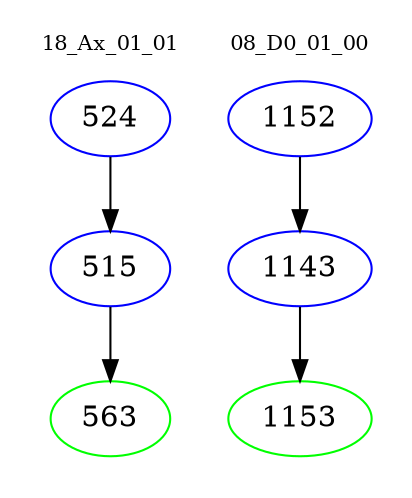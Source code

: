 digraph{
subgraph cluster_0 {
color = white
label = "18_Ax_01_01";
fontsize=10;
T0_524 [label="524", color="blue"]
T0_524 -> T0_515 [color="black"]
T0_515 [label="515", color="blue"]
T0_515 -> T0_563 [color="black"]
T0_563 [label="563", color="green"]
}
subgraph cluster_1 {
color = white
label = "08_D0_01_00";
fontsize=10;
T1_1152 [label="1152", color="blue"]
T1_1152 -> T1_1143 [color="black"]
T1_1143 [label="1143", color="blue"]
T1_1143 -> T1_1153 [color="black"]
T1_1153 [label="1153", color="green"]
}
}
